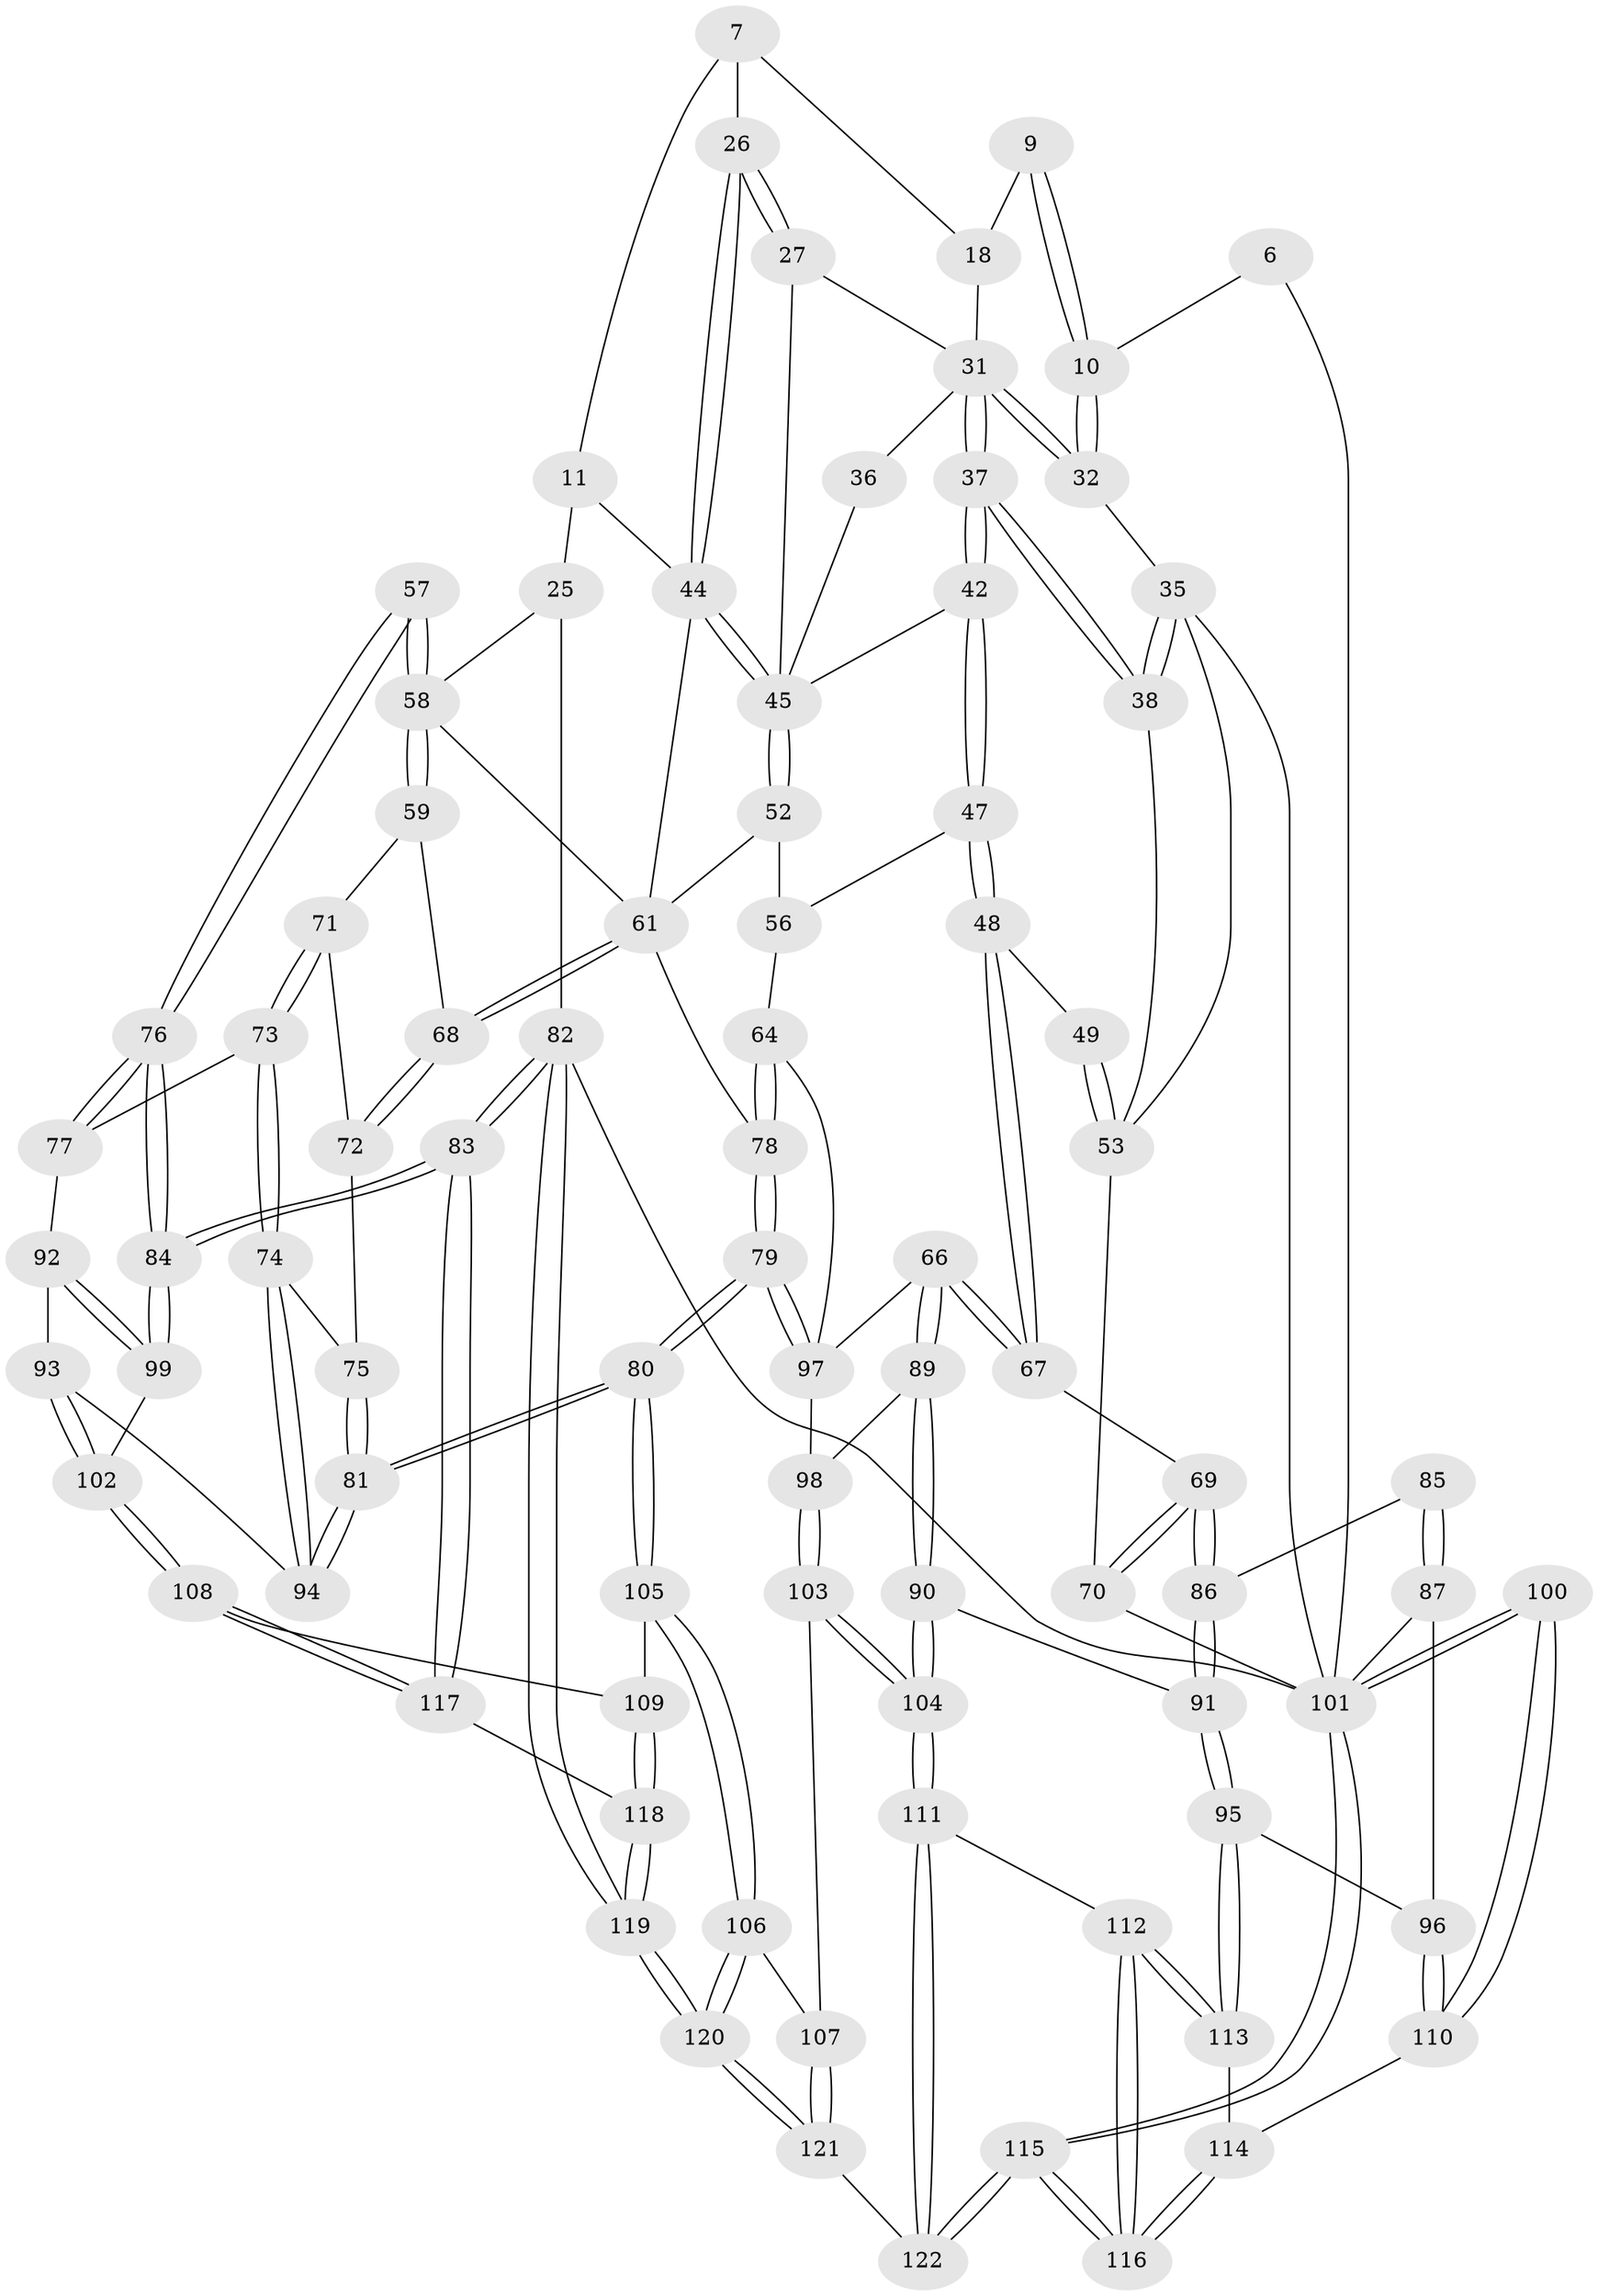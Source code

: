 // original degree distribution, {3: 0.02459016393442623, 4: 0.2540983606557377, 5: 0.4672131147540984, 6: 0.2540983606557377}
// Generated by graph-tools (version 1.1) at 2025/05/03/04/25 22:05:11]
// undirected, 85 vertices, 204 edges
graph export_dot {
graph [start="1"]
  node [color=gray90,style=filled];
  6 [pos="+0.2034533962929034+0"];
  7 [pos="+0.4354660317756154+0",super="+1"];
  9 [pos="+0.2067428138647879+0.07625144101097724"];
  10 [pos="+0.2000652953878769+0.07593309757314866"];
  11 [pos="+0.6969379148668846+0",super="+2"];
  18 [pos="+0.30311930313814445+0.09876147991406599",super="+8"];
  25 [pos="+1+0",super="+20+3"];
  26 [pos="+0.5025775571944859+0.24230376880220467",super="+13+14"];
  27 [pos="+0.44401003567437747+0.09851825216056309",super="+15"];
  31 [pos="+0.20636513491280864+0.19953310654287418",super="+30+17"];
  32 [pos="+0.1630382517607502+0.12246064725906379"];
  35 [pos="+0.07721791038183132+0.12909833310855529",super="+34"];
  36 [pos="+0.3299193374037121+0.23183052180779412",super="+29"];
  37 [pos="+0.22344437928316765+0.27537090823630167"];
  38 [pos="+0.1226174828982324+0.29884183913859313"];
  42 [pos="+0.2312844143226368+0.2841105777057232"];
  44 [pos="+0.510830924965011+0.27652442738647603",super="+24"];
  45 [pos="+0.4736498587271108+0.32568530501326975",super="+43+41+28"];
  47 [pos="+0.2651092334466982+0.41478961075567927"];
  48 [pos="+0.21375938674123401+0.4592125776756396"];
  49 [pos="+0.1621866153390656+0.4455948594837273"];
  52 [pos="+0.47294030490620126+0.34451689462368246"];
  53 [pos="+0+0.4296227169095971",super="+40+39"];
  56 [pos="+0.3656754453397599+0.42240403058690157"];
  57 [pos="+1+0.48067140306379913"];
  58 [pos="+0.9965390744794185+0.45179430355372435",super="+22+21+46"];
  59 [pos="+0.9069688177338846+0.4757434717740337"];
  61 [pos="+0.6309783537032505+0.525292547471759",super="+51+50"];
  64 [pos="+0.3832895612371719+0.561381529264691",super="+63"];
  66 [pos="+0.3363362536429434+0.6166167499591308"];
  67 [pos="+0.21164283196650474+0.48583506649724195"];
  68 [pos="+0.7064931535424347+0.527589820117133",super="+60"];
  69 [pos="+0.18166727805992103+0.5575560481903381"];
  70 [pos="+0.0319539868067621+0.5292394724792547",super="+54"];
  71 [pos="+0.8552578296806088+0.5392967641385903"];
  72 [pos="+0.8102666947586674+0.5586227379563348"];
  73 [pos="+0.8579791964813107+0.6040501480699814"];
  74 [pos="+0.830975121052686+0.6265710080646432"];
  75 [pos="+0.8080067851905213+0.5698055266353641"];
  76 [pos="+1+0.6098999576557007"];
  77 [pos="+0.8860141533616345+0.6192276694074889"];
  78 [pos="+0.6088873020958827+0.6185516276626748",super="+62"];
  79 [pos="+0.6122656932321748+0.6693671317469906"];
  80 [pos="+0.6301454170640197+0.7271070051720355"];
  81 [pos="+0.7310671532806479+0.6982352371488819"];
  82 [pos="+1+1",super="+4"];
  83 [pos="+1+1"];
  84 [pos="+1+0.6750602615956361"];
  85 [pos="+0.109218593961847+0.5912899658211435"];
  86 [pos="+0.17982391970075093+0.5663594380043049"];
  87 [pos="+0.032771885337905676+0.6667475914183384"];
  89 [pos="+0.3088922521017587+0.6659738707769968"];
  90 [pos="+0.2379444613969206+0.6975551462211074"];
  91 [pos="+0.20898552290523467+0.6901732488343607"];
  92 [pos="+0.8462855511258672+0.6953435977167232"];
  93 [pos="+0.8191885123537714+0.6956550399203929"];
  94 [pos="+0.7932909013360468+0.6898375986423244"];
  95 [pos="+0.16398829951466748+0.7141956429875367"];
  96 [pos="+0.08492661941698162+0.7108215628934932"];
  97 [pos="+0.43510260957607283+0.6501776189483959",super="+65"];
  98 [pos="+0.37826143767993015+0.7190464328511159"];
  99 [pos="+1+0.7321333383962564"];
  100 [pos="+0+0.7592759748820235"];
  101 [pos="+0+1",super="+5+88"];
  102 [pos="+0.8822989704691481+0.8431950192274925"];
  103 [pos="+0.4463030823541722+0.8342494282649264"];
  104 [pos="+0.31839967310765743+0.885341215244156"];
  105 [pos="+0.6251937752158903+0.7531208196345852"];
  106 [pos="+0.5831453445938048+0.8130362494297709"];
  107 [pos="+0.4814651616835354+0.8347553907252997"];
  108 [pos="+0.8681621671029278+0.8601548208046818"];
  109 [pos="+0.7542827613520637+0.8246031551766175"];
  110 [pos="+0.05987256956446741+0.7752490366338111"];
  111 [pos="+0.30764783867623996+0.8984670290490662"];
  112 [pos="+0.17589753722235535+0.8746616817835615"];
  113 [pos="+0.16125046346054392+0.7747907895824465"];
  114 [pos="+0.05493625387283843+0.846430380065081"];
  115 [pos="+0+1"];
  116 [pos="+0.03627125971109649+0.9338031573351387"];
  117 [pos="+0.8779093548841442+0.910176058130813"];
  118 [pos="+0.7946950990797623+1"];
  119 [pos="+0.7388894606839262+1"];
  120 [pos="+0.6908241449835181+1"];
  121 [pos="+0.41398486612974583+1"];
  122 [pos="+0.2807049069786407+1"];
  6 -- 10;
  6 -- 101;
  7 -- 18;
  7 -- 26;
  7 -- 11;
  9 -- 10;
  9 -- 10;
  9 -- 18 [weight=2];
  10 -- 32;
  10 -- 32;
  11 -- 25 [weight=2];
  11 -- 44;
  18 -- 31;
  25 -- 82 [weight=2];
  25 -- 58 [weight=2];
  26 -- 27 [weight=2];
  26 -- 27;
  26 -- 44 [weight=2];
  26 -- 44;
  27 -- 45;
  27 -- 31;
  31 -- 32;
  31 -- 32;
  31 -- 37;
  31 -- 37;
  31 -- 36 [weight=2];
  32 -- 35;
  35 -- 38;
  35 -- 38;
  35 -- 101;
  35 -- 53;
  36 -- 45 [weight=2];
  37 -- 38;
  37 -- 38;
  37 -- 42;
  37 -- 42;
  38 -- 53;
  42 -- 47;
  42 -- 47;
  42 -- 45;
  44 -- 45;
  44 -- 45;
  44 -- 61;
  45 -- 52;
  45 -- 52;
  47 -- 48;
  47 -- 48;
  47 -- 56;
  48 -- 49;
  48 -- 67;
  48 -- 67;
  49 -- 53 [weight=2];
  49 -- 53;
  52 -- 56;
  52 -- 61;
  53 -- 70;
  56 -- 64;
  57 -- 58 [weight=2];
  57 -- 58;
  57 -- 76;
  57 -- 76;
  58 -- 59;
  58 -- 59;
  58 -- 61;
  59 -- 71;
  59 -- 68;
  61 -- 68 [weight=2];
  61 -- 68;
  61 -- 78;
  64 -- 78 [weight=2];
  64 -- 78;
  64 -- 97;
  66 -- 67;
  66 -- 67;
  66 -- 89;
  66 -- 89;
  66 -- 97;
  67 -- 69;
  68 -- 72;
  68 -- 72;
  69 -- 70;
  69 -- 70;
  69 -- 86;
  69 -- 86;
  70 -- 101;
  71 -- 72;
  71 -- 73;
  71 -- 73;
  72 -- 75;
  73 -- 74;
  73 -- 74;
  73 -- 77;
  74 -- 75;
  74 -- 94;
  74 -- 94;
  75 -- 81;
  75 -- 81;
  76 -- 77;
  76 -- 77;
  76 -- 84;
  76 -- 84;
  77 -- 92;
  78 -- 79;
  78 -- 79;
  79 -- 80;
  79 -- 80;
  79 -- 97;
  79 -- 97;
  80 -- 81;
  80 -- 81;
  80 -- 105;
  80 -- 105;
  81 -- 94;
  81 -- 94;
  82 -- 83;
  82 -- 83;
  82 -- 119;
  82 -- 119;
  82 -- 101 [weight=2];
  83 -- 84;
  83 -- 84;
  83 -- 117;
  83 -- 117;
  84 -- 99;
  84 -- 99;
  85 -- 86;
  85 -- 87;
  85 -- 87;
  86 -- 91;
  86 -- 91;
  87 -- 96;
  87 -- 101;
  89 -- 90;
  89 -- 90;
  89 -- 98;
  90 -- 91;
  90 -- 104;
  90 -- 104;
  91 -- 95;
  91 -- 95;
  92 -- 93;
  92 -- 99;
  92 -- 99;
  93 -- 94;
  93 -- 102;
  93 -- 102;
  95 -- 96;
  95 -- 113;
  95 -- 113;
  96 -- 110;
  96 -- 110;
  97 -- 98;
  98 -- 103;
  98 -- 103;
  99 -- 102;
  100 -- 101 [weight=2];
  100 -- 101;
  100 -- 110;
  100 -- 110;
  101 -- 115;
  101 -- 115;
  102 -- 108;
  102 -- 108;
  103 -- 104;
  103 -- 104;
  103 -- 107;
  104 -- 111;
  104 -- 111;
  105 -- 106;
  105 -- 106;
  105 -- 109;
  106 -- 107;
  106 -- 120;
  106 -- 120;
  107 -- 121;
  107 -- 121;
  108 -- 109;
  108 -- 117;
  108 -- 117;
  109 -- 118;
  109 -- 118;
  110 -- 114;
  111 -- 112;
  111 -- 122;
  111 -- 122;
  112 -- 113;
  112 -- 113;
  112 -- 116;
  112 -- 116;
  113 -- 114;
  114 -- 116;
  114 -- 116;
  115 -- 116;
  115 -- 116;
  115 -- 122;
  115 -- 122;
  117 -- 118;
  118 -- 119;
  118 -- 119;
  119 -- 120;
  119 -- 120;
  120 -- 121;
  120 -- 121;
  121 -- 122;
}
